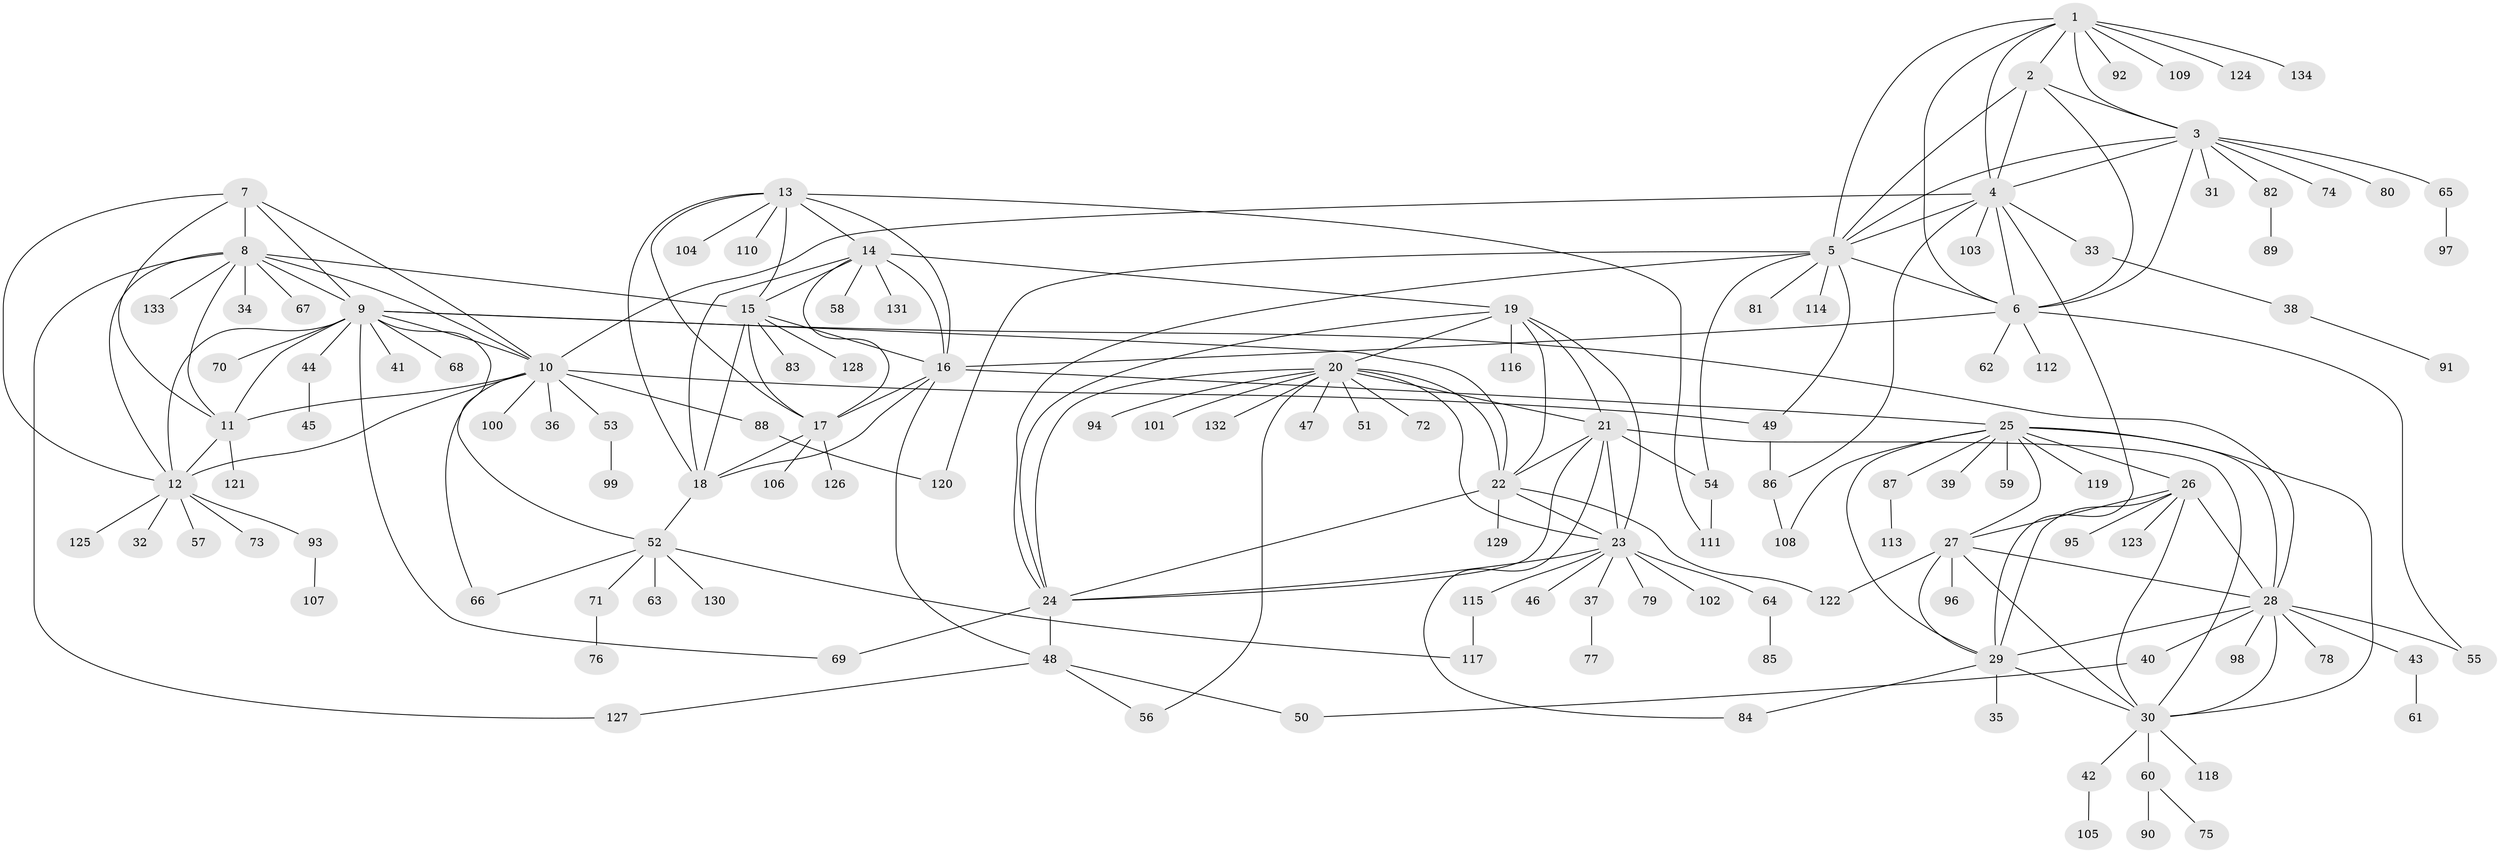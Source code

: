 // coarse degree distribution, {7: 0.03, 9: 0.04, 8: 0.07, 11: 0.03, 12: 0.01, 10: 0.01, 15: 0.01, 3: 0.04, 4: 0.01, 6: 0.02, 1: 0.6, 2: 0.12, 5: 0.01}
// Generated by graph-tools (version 1.1) at 2025/24/03/03/25 07:24:13]
// undirected, 134 vertices, 206 edges
graph export_dot {
graph [start="1"]
  node [color=gray90,style=filled];
  1;
  2;
  3;
  4;
  5;
  6;
  7;
  8;
  9;
  10;
  11;
  12;
  13;
  14;
  15;
  16;
  17;
  18;
  19;
  20;
  21;
  22;
  23;
  24;
  25;
  26;
  27;
  28;
  29;
  30;
  31;
  32;
  33;
  34;
  35;
  36;
  37;
  38;
  39;
  40;
  41;
  42;
  43;
  44;
  45;
  46;
  47;
  48;
  49;
  50;
  51;
  52;
  53;
  54;
  55;
  56;
  57;
  58;
  59;
  60;
  61;
  62;
  63;
  64;
  65;
  66;
  67;
  68;
  69;
  70;
  71;
  72;
  73;
  74;
  75;
  76;
  77;
  78;
  79;
  80;
  81;
  82;
  83;
  84;
  85;
  86;
  87;
  88;
  89;
  90;
  91;
  92;
  93;
  94;
  95;
  96;
  97;
  98;
  99;
  100;
  101;
  102;
  103;
  104;
  105;
  106;
  107;
  108;
  109;
  110;
  111;
  112;
  113;
  114;
  115;
  116;
  117;
  118;
  119;
  120;
  121;
  122;
  123;
  124;
  125;
  126;
  127;
  128;
  129;
  130;
  131;
  132;
  133;
  134;
  1 -- 2;
  1 -- 3;
  1 -- 4;
  1 -- 5;
  1 -- 6;
  1 -- 92;
  1 -- 109;
  1 -- 124;
  1 -- 134;
  2 -- 3;
  2 -- 4;
  2 -- 5;
  2 -- 6;
  3 -- 4;
  3 -- 5;
  3 -- 6;
  3 -- 31;
  3 -- 65;
  3 -- 74;
  3 -- 80;
  3 -- 82;
  4 -- 5;
  4 -- 6;
  4 -- 10;
  4 -- 29;
  4 -- 33;
  4 -- 86;
  4 -- 103;
  5 -- 6;
  5 -- 24;
  5 -- 49;
  5 -- 54;
  5 -- 81;
  5 -- 114;
  5 -- 120;
  6 -- 16;
  6 -- 55;
  6 -- 62;
  6 -- 112;
  7 -- 8;
  7 -- 9;
  7 -- 10;
  7 -- 11;
  7 -- 12;
  8 -- 9;
  8 -- 10;
  8 -- 11;
  8 -- 12;
  8 -- 15;
  8 -- 34;
  8 -- 67;
  8 -- 127;
  8 -- 133;
  9 -- 10;
  9 -- 11;
  9 -- 12;
  9 -- 22;
  9 -- 28;
  9 -- 41;
  9 -- 44;
  9 -- 52;
  9 -- 68;
  9 -- 69;
  9 -- 70;
  10 -- 11;
  10 -- 12;
  10 -- 36;
  10 -- 49;
  10 -- 53;
  10 -- 66;
  10 -- 88;
  10 -- 100;
  11 -- 12;
  11 -- 121;
  12 -- 32;
  12 -- 57;
  12 -- 73;
  12 -- 93;
  12 -- 125;
  13 -- 14;
  13 -- 15;
  13 -- 16;
  13 -- 17;
  13 -- 18;
  13 -- 104;
  13 -- 110;
  13 -- 111;
  14 -- 15;
  14 -- 16;
  14 -- 17;
  14 -- 18;
  14 -- 19;
  14 -- 58;
  14 -- 131;
  15 -- 16;
  15 -- 17;
  15 -- 18;
  15 -- 83;
  15 -- 128;
  16 -- 17;
  16 -- 18;
  16 -- 25;
  16 -- 48;
  17 -- 18;
  17 -- 106;
  17 -- 126;
  18 -- 52;
  19 -- 20;
  19 -- 21;
  19 -- 22;
  19 -- 23;
  19 -- 24;
  19 -- 116;
  20 -- 21;
  20 -- 22;
  20 -- 23;
  20 -- 24;
  20 -- 47;
  20 -- 51;
  20 -- 56;
  20 -- 72;
  20 -- 94;
  20 -- 101;
  20 -- 132;
  21 -- 22;
  21 -- 23;
  21 -- 24;
  21 -- 30;
  21 -- 54;
  21 -- 84;
  22 -- 23;
  22 -- 24;
  22 -- 122;
  22 -- 129;
  23 -- 24;
  23 -- 37;
  23 -- 46;
  23 -- 64;
  23 -- 79;
  23 -- 102;
  23 -- 115;
  24 -- 48;
  24 -- 69;
  25 -- 26;
  25 -- 27;
  25 -- 28;
  25 -- 29;
  25 -- 30;
  25 -- 39;
  25 -- 59;
  25 -- 87;
  25 -- 108;
  25 -- 119;
  26 -- 27;
  26 -- 28;
  26 -- 29;
  26 -- 30;
  26 -- 95;
  26 -- 123;
  27 -- 28;
  27 -- 29;
  27 -- 30;
  27 -- 96;
  27 -- 122;
  28 -- 29;
  28 -- 30;
  28 -- 40;
  28 -- 43;
  28 -- 55;
  28 -- 78;
  28 -- 98;
  29 -- 30;
  29 -- 35;
  29 -- 84;
  30 -- 42;
  30 -- 60;
  30 -- 118;
  33 -- 38;
  37 -- 77;
  38 -- 91;
  40 -- 50;
  42 -- 105;
  43 -- 61;
  44 -- 45;
  48 -- 50;
  48 -- 56;
  48 -- 127;
  49 -- 86;
  52 -- 63;
  52 -- 66;
  52 -- 71;
  52 -- 117;
  52 -- 130;
  53 -- 99;
  54 -- 111;
  60 -- 75;
  60 -- 90;
  64 -- 85;
  65 -- 97;
  71 -- 76;
  82 -- 89;
  86 -- 108;
  87 -- 113;
  88 -- 120;
  93 -- 107;
  115 -- 117;
}
